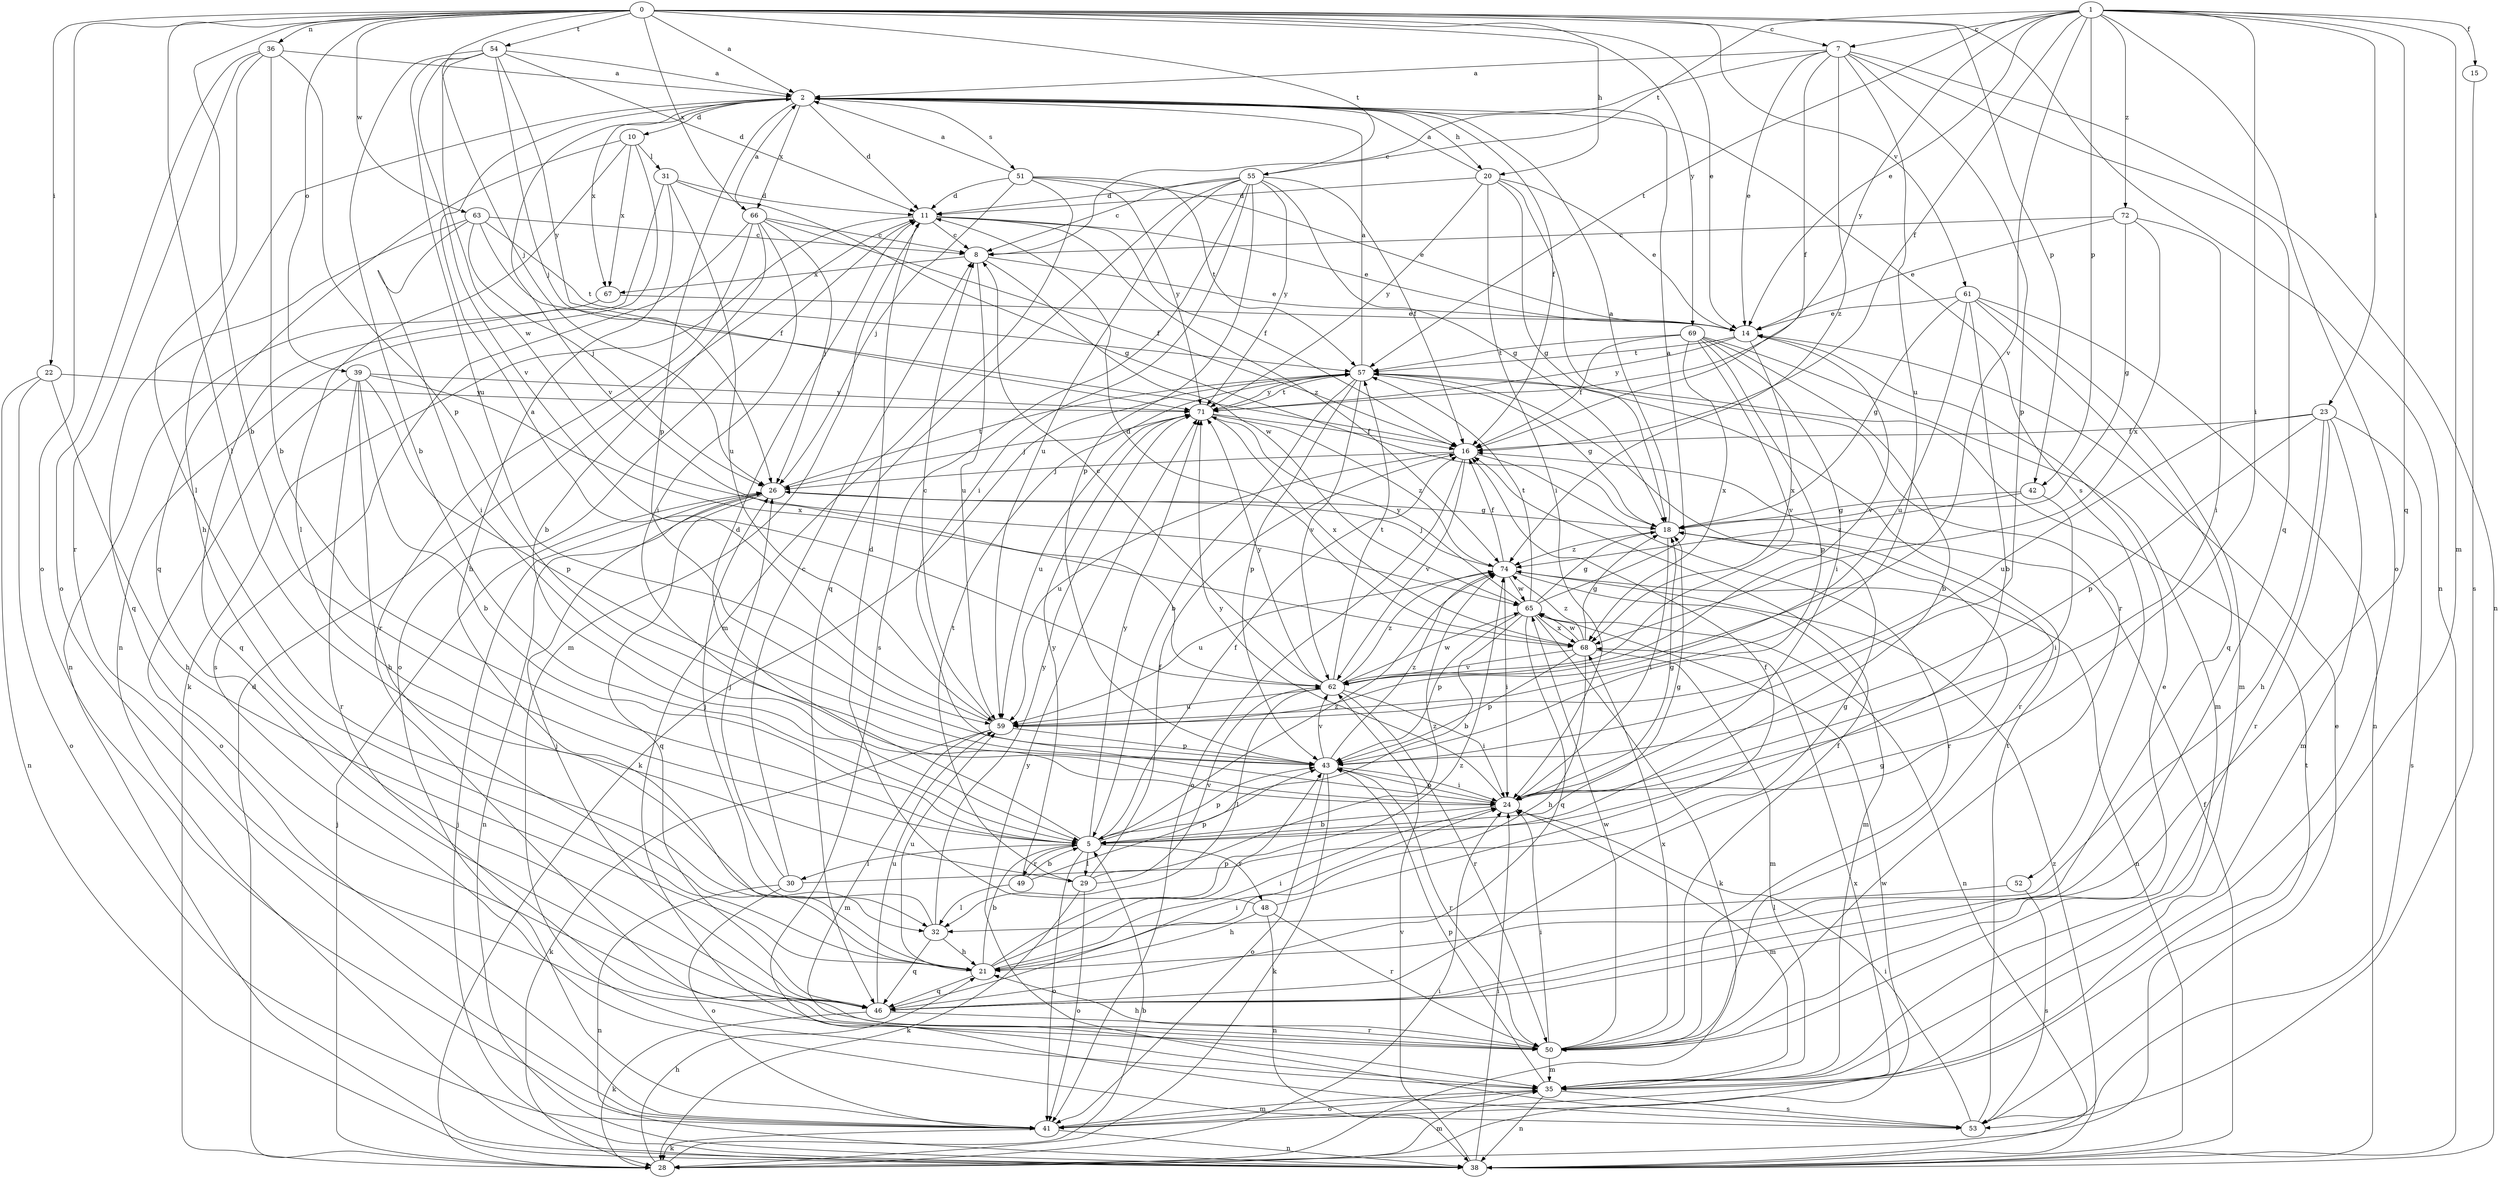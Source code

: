 strict digraph  {
0;
1;
2;
5;
7;
8;
10;
11;
14;
15;
16;
18;
20;
21;
22;
23;
24;
26;
28;
29;
30;
31;
32;
35;
36;
38;
39;
41;
42;
43;
46;
48;
49;
50;
51;
52;
53;
54;
55;
57;
59;
61;
62;
63;
65;
66;
67;
68;
69;
71;
72;
74;
0 -> 2  [label=a];
0 -> 5  [label=b];
0 -> 7  [label=c];
0 -> 14  [label=e];
0 -> 20  [label=h];
0 -> 22  [label=i];
0 -> 26  [label=j];
0 -> 29  [label=l];
0 -> 36  [label=n];
0 -> 38  [label=n];
0 -> 39  [label=o];
0 -> 41  [label=o];
0 -> 42  [label=p];
0 -> 54  [label=t];
0 -> 55  [label=t];
0 -> 61  [label=v];
0 -> 63  [label=w];
0 -> 66  [label=x];
0 -> 69  [label=y];
1 -> 7  [label=c];
1 -> 14  [label=e];
1 -> 15  [label=f];
1 -> 16  [label=f];
1 -> 23  [label=i];
1 -> 24  [label=i];
1 -> 35  [label=m];
1 -> 41  [label=o];
1 -> 42  [label=p];
1 -> 46  [label=q];
1 -> 55  [label=t];
1 -> 57  [label=t];
1 -> 62  [label=v];
1 -> 71  [label=y];
1 -> 72  [label=z];
2 -> 10  [label=d];
2 -> 11  [label=d];
2 -> 16  [label=f];
2 -> 20  [label=h];
2 -> 21  [label=h];
2 -> 43  [label=p];
2 -> 51  [label=s];
2 -> 52  [label=s];
2 -> 62  [label=v];
2 -> 66  [label=x];
2 -> 67  [label=x];
5 -> 11  [label=d];
5 -> 16  [label=f];
5 -> 18  [label=g];
5 -> 29  [label=l];
5 -> 30  [label=l];
5 -> 41  [label=o];
5 -> 43  [label=p];
5 -> 48  [label=r];
5 -> 49  [label=r];
5 -> 71  [label=y];
5 -> 74  [label=z];
7 -> 2  [label=a];
7 -> 8  [label=c];
7 -> 14  [label=e];
7 -> 16  [label=f];
7 -> 38  [label=n];
7 -> 43  [label=p];
7 -> 46  [label=q];
7 -> 59  [label=u];
7 -> 74  [label=z];
8 -> 14  [label=e];
8 -> 59  [label=u];
8 -> 65  [label=w];
8 -> 67  [label=x];
10 -> 31  [label=l];
10 -> 32  [label=l];
10 -> 38  [label=n];
10 -> 46  [label=q];
10 -> 67  [label=x];
11 -> 8  [label=c];
11 -> 14  [label=e];
11 -> 16  [label=f];
11 -> 28  [label=k];
11 -> 35  [label=m];
11 -> 41  [label=o];
11 -> 74  [label=z];
14 -> 57  [label=t];
14 -> 62  [label=v];
14 -> 68  [label=x];
14 -> 71  [label=y];
15 -> 53  [label=s];
16 -> 26  [label=j];
16 -> 41  [label=o];
16 -> 50  [label=r];
16 -> 59  [label=u];
16 -> 62  [label=v];
18 -> 2  [label=a];
18 -> 24  [label=i];
18 -> 74  [label=z];
20 -> 2  [label=a];
20 -> 11  [label=d];
20 -> 14  [label=e];
20 -> 18  [label=g];
20 -> 24  [label=i];
20 -> 50  [label=r];
20 -> 71  [label=y];
21 -> 5  [label=b];
21 -> 24  [label=i];
21 -> 43  [label=p];
21 -> 46  [label=q];
21 -> 59  [label=u];
21 -> 74  [label=z];
22 -> 21  [label=h];
22 -> 38  [label=n];
22 -> 41  [label=o];
22 -> 71  [label=y];
23 -> 16  [label=f];
23 -> 21  [label=h];
23 -> 35  [label=m];
23 -> 43  [label=p];
23 -> 50  [label=r];
23 -> 53  [label=s];
23 -> 59  [label=u];
24 -> 5  [label=b];
24 -> 18  [label=g];
24 -> 35  [label=m];
24 -> 43  [label=p];
24 -> 71  [label=y];
26 -> 18  [label=g];
26 -> 38  [label=n];
26 -> 46  [label=q];
26 -> 57  [label=t];
28 -> 5  [label=b];
28 -> 11  [label=d];
28 -> 21  [label=h];
28 -> 24  [label=i];
28 -> 26  [label=j];
28 -> 35  [label=m];
28 -> 57  [label=t];
28 -> 65  [label=w];
29 -> 16  [label=f];
29 -> 28  [label=k];
29 -> 41  [label=o];
29 -> 57  [label=t];
29 -> 62  [label=v];
29 -> 74  [label=z];
30 -> 8  [label=c];
30 -> 18  [label=g];
30 -> 26  [label=j];
30 -> 38  [label=n];
30 -> 41  [label=o];
31 -> 11  [label=d];
31 -> 18  [label=g];
31 -> 21  [label=h];
31 -> 38  [label=n];
31 -> 59  [label=u];
32 -> 21  [label=h];
32 -> 26  [label=j];
32 -> 46  [label=q];
32 -> 71  [label=y];
35 -> 38  [label=n];
35 -> 41  [label=o];
35 -> 43  [label=p];
35 -> 53  [label=s];
36 -> 2  [label=a];
36 -> 5  [label=b];
36 -> 32  [label=l];
36 -> 41  [label=o];
36 -> 43  [label=p];
36 -> 50  [label=r];
38 -> 16  [label=f];
38 -> 24  [label=i];
38 -> 26  [label=j];
38 -> 62  [label=v];
38 -> 74  [label=z];
39 -> 5  [label=b];
39 -> 21  [label=h];
39 -> 41  [label=o];
39 -> 43  [label=p];
39 -> 50  [label=r];
39 -> 68  [label=x];
39 -> 71  [label=y];
41 -> 28  [label=k];
41 -> 35  [label=m];
41 -> 38  [label=n];
41 -> 68  [label=x];
42 -> 18  [label=g];
42 -> 24  [label=i];
42 -> 74  [label=z];
43 -> 24  [label=i];
43 -> 28  [label=k];
43 -> 41  [label=o];
43 -> 50  [label=r];
43 -> 62  [label=v];
43 -> 74  [label=z];
46 -> 18  [label=g];
46 -> 24  [label=i];
46 -> 26  [label=j];
46 -> 28  [label=k];
46 -> 50  [label=r];
46 -> 59  [label=u];
48 -> 11  [label=d];
48 -> 16  [label=f];
48 -> 21  [label=h];
48 -> 38  [label=n];
48 -> 50  [label=r];
49 -> 5  [label=b];
49 -> 32  [label=l];
49 -> 43  [label=p];
49 -> 71  [label=y];
50 -> 14  [label=e];
50 -> 16  [label=f];
50 -> 21  [label=h];
50 -> 24  [label=i];
50 -> 35  [label=m];
50 -> 65  [label=w];
50 -> 68  [label=x];
51 -> 2  [label=a];
51 -> 11  [label=d];
51 -> 14  [label=e];
51 -> 26  [label=j];
51 -> 35  [label=m];
51 -> 57  [label=t];
51 -> 71  [label=y];
52 -> 32  [label=l];
52 -> 53  [label=s];
53 -> 14  [label=e];
53 -> 24  [label=i];
53 -> 57  [label=t];
53 -> 71  [label=y];
54 -> 2  [label=a];
54 -> 5  [label=b];
54 -> 11  [label=d];
54 -> 26  [label=j];
54 -> 59  [label=u];
54 -> 62  [label=v];
54 -> 65  [label=w];
54 -> 71  [label=y];
55 -> 8  [label=c];
55 -> 11  [label=d];
55 -> 16  [label=f];
55 -> 18  [label=g];
55 -> 24  [label=i];
55 -> 43  [label=p];
55 -> 46  [label=q];
55 -> 53  [label=s];
55 -> 59  [label=u];
55 -> 71  [label=y];
57 -> 2  [label=a];
57 -> 5  [label=b];
57 -> 18  [label=g];
57 -> 28  [label=k];
57 -> 43  [label=p];
57 -> 50  [label=r];
57 -> 62  [label=v];
57 -> 71  [label=y];
59 -> 2  [label=a];
59 -> 8  [label=c];
59 -> 28  [label=k];
59 -> 35  [label=m];
59 -> 43  [label=p];
61 -> 5  [label=b];
61 -> 14  [label=e];
61 -> 18  [label=g];
61 -> 35  [label=m];
61 -> 38  [label=n];
61 -> 46  [label=q];
61 -> 59  [label=u];
62 -> 8  [label=c];
62 -> 24  [label=i];
62 -> 32  [label=l];
62 -> 50  [label=r];
62 -> 57  [label=t];
62 -> 59  [label=u];
62 -> 65  [label=w];
62 -> 71  [label=y];
62 -> 74  [label=z];
63 -> 8  [label=c];
63 -> 16  [label=f];
63 -> 24  [label=i];
63 -> 26  [label=j];
63 -> 46  [label=q];
63 -> 57  [label=t];
65 -> 2  [label=a];
65 -> 5  [label=b];
65 -> 18  [label=g];
65 -> 28  [label=k];
65 -> 38  [label=n];
65 -> 43  [label=p];
65 -> 46  [label=q];
65 -> 57  [label=t];
65 -> 68  [label=x];
65 -> 71  [label=y];
66 -> 2  [label=a];
66 -> 5  [label=b];
66 -> 8  [label=c];
66 -> 16  [label=f];
66 -> 24  [label=i];
66 -> 26  [label=j];
66 -> 50  [label=r];
66 -> 53  [label=s];
67 -> 14  [label=e];
67 -> 46  [label=q];
68 -> 11  [label=d];
68 -> 18  [label=g];
68 -> 21  [label=h];
68 -> 35  [label=m];
68 -> 43  [label=p];
68 -> 62  [label=v];
68 -> 65  [label=w];
68 -> 74  [label=z];
69 -> 5  [label=b];
69 -> 16  [label=f];
69 -> 24  [label=i];
69 -> 35  [label=m];
69 -> 43  [label=p];
69 -> 57  [label=t];
69 -> 62  [label=v];
69 -> 68  [label=x];
71 -> 16  [label=f];
71 -> 26  [label=j];
71 -> 57  [label=t];
71 -> 59  [label=u];
71 -> 68  [label=x];
71 -> 74  [label=z];
72 -> 8  [label=c];
72 -> 14  [label=e];
72 -> 18  [label=g];
72 -> 24  [label=i];
72 -> 68  [label=x];
74 -> 16  [label=f];
74 -> 24  [label=i];
74 -> 26  [label=j];
74 -> 35  [label=m];
74 -> 38  [label=n];
74 -> 59  [label=u];
74 -> 65  [label=w];
}
